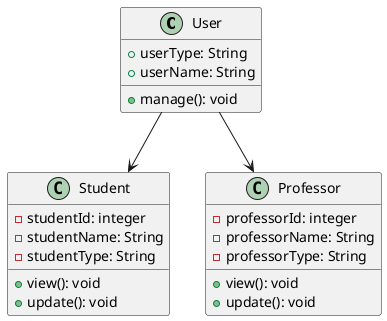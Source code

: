 @startuml
class User {
    + userType: String
    + userName: String
    + manage(): void
}

class Student {
    - studentId: integer
    - studentName: String
    - studentType: String
    + view(): void
    + update(): void
}

class Professor {
    - professorId: integer
    - professorName: String
    - professorType: String
    + view(): void
    + update(): void
}

User --> Student
User --> Professor
@enduml